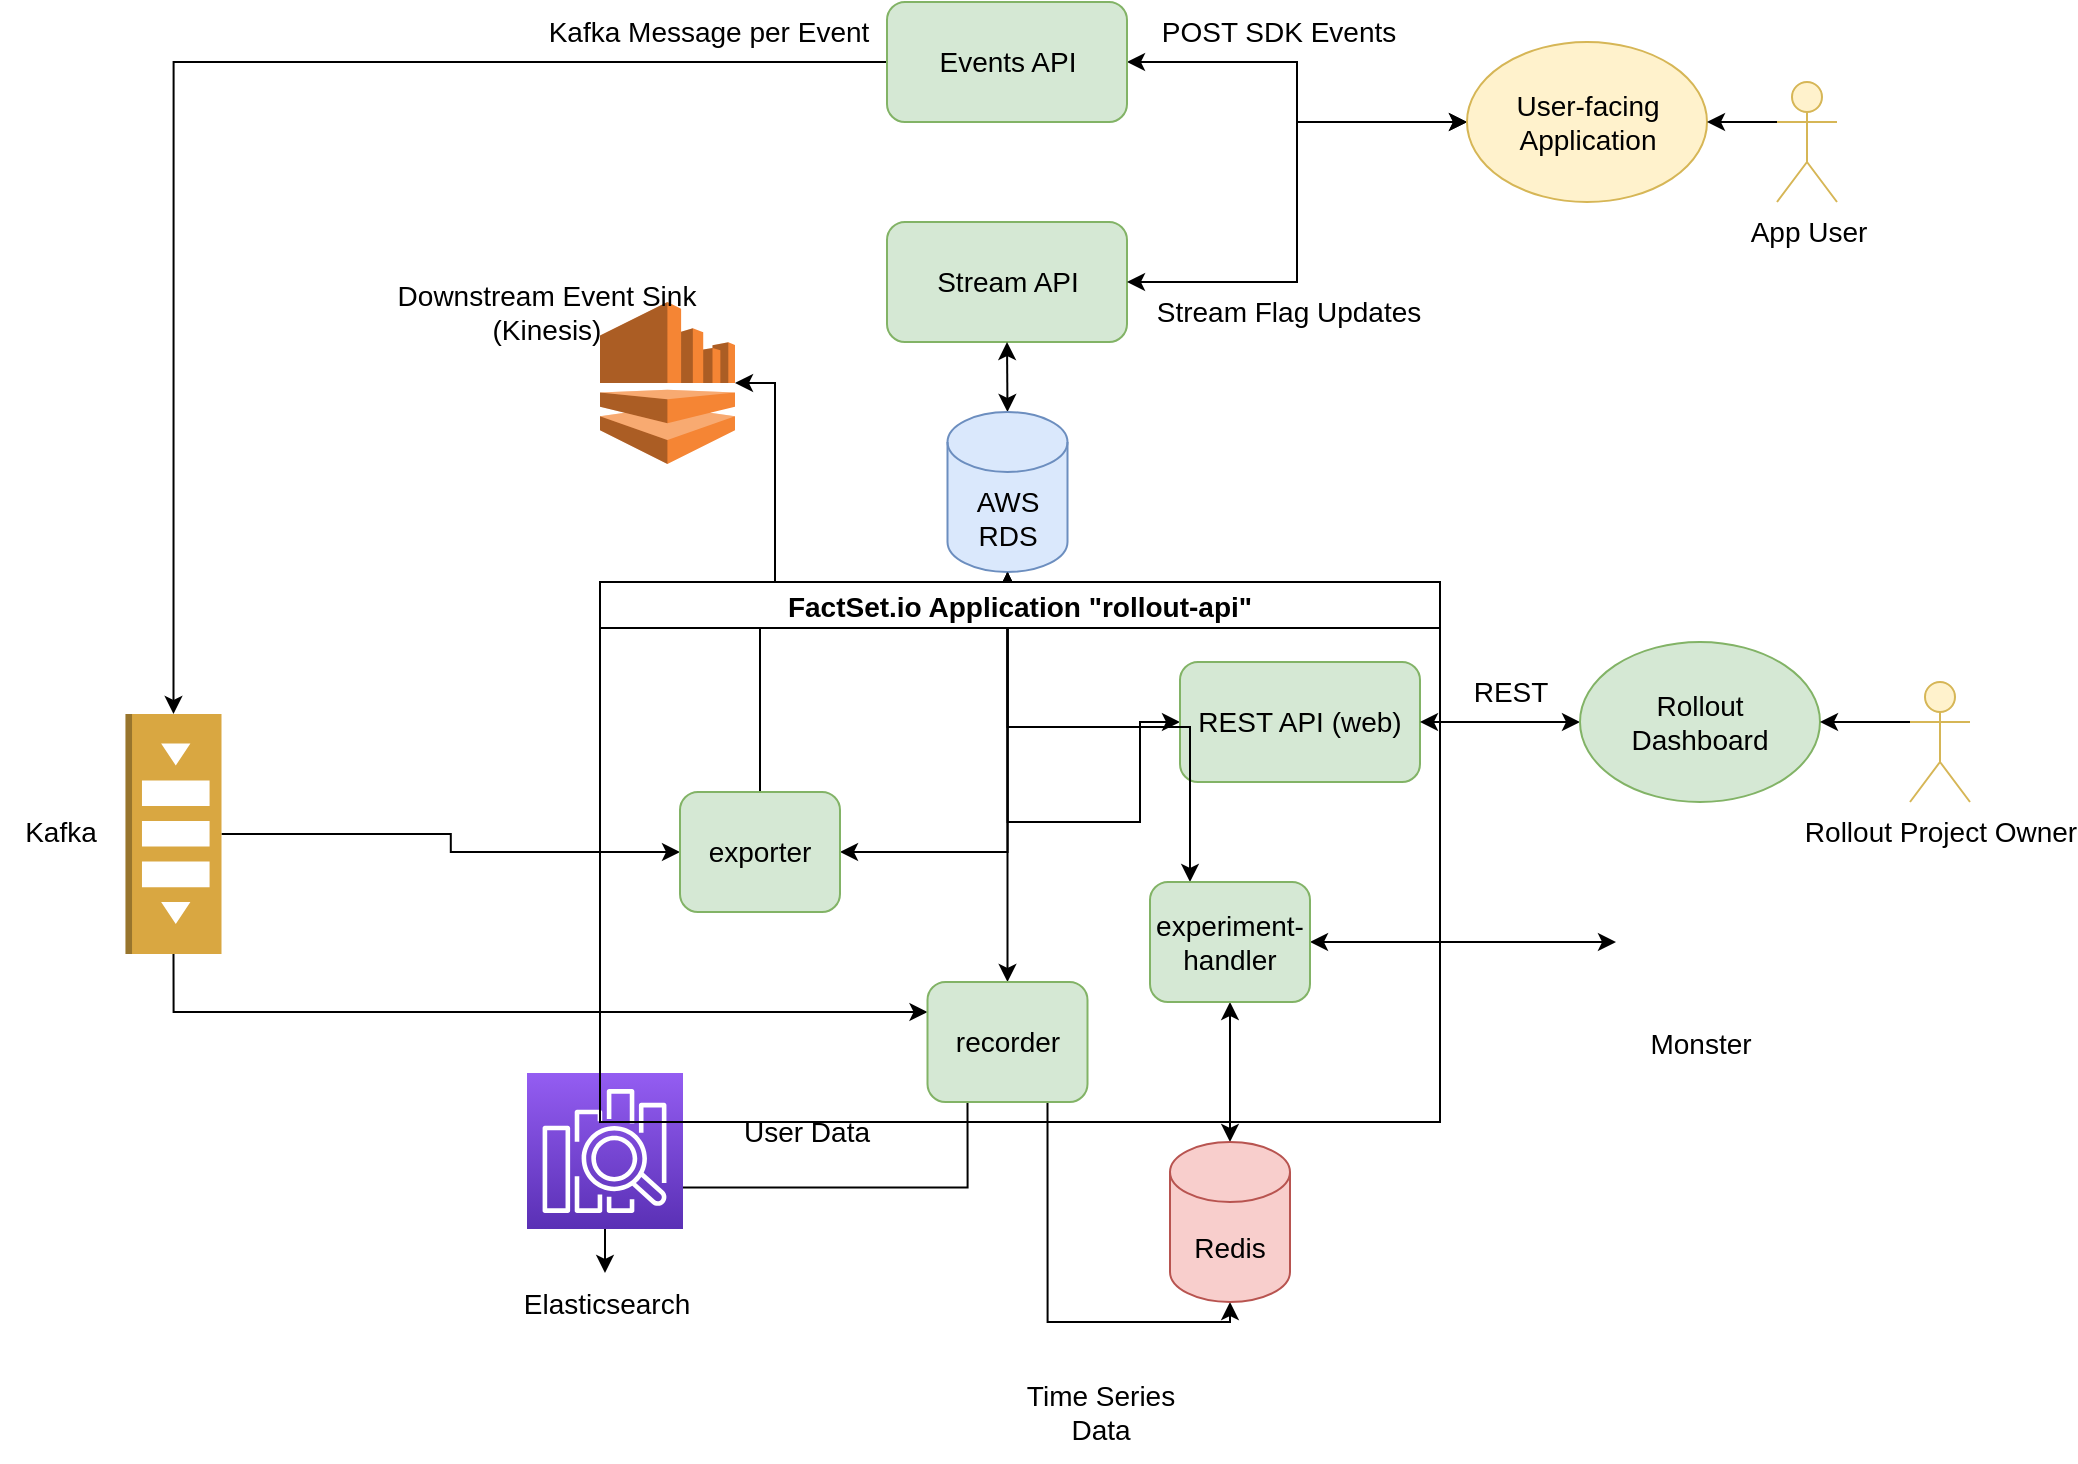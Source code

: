<mxfile version="20.0.2" type="github">
  <diagram id="Nawkl-2bREGopFcCKAgP" name="Page-1">
    <mxGraphModel dx="2276" dy="889" grid="1" gridSize="10" guides="1" tooltips="1" connect="1" arrows="1" fold="1" page="1" pageScale="1" pageWidth="850" pageHeight="1100" math="0" shadow="0">
      <root>
        <mxCell id="0" />
        <mxCell id="1" parent="0" />
        <mxCell id="CyBAQU3gMxsRNL2kXF81-1" value="Stream API" style="rounded=1;whiteSpace=wrap;html=1;fontSize=14;fillColor=#d5e8d4;strokeColor=#82b366;" parent="1" vertex="1">
          <mxGeometry x="353.5" y="170" width="120" height="60" as="geometry" />
        </mxCell>
        <mxCell id="CyBAQU3gMxsRNL2kXF81-7" style="edgeStyle=orthogonalEdgeStyle;rounded=0;orthogonalLoop=1;jettySize=auto;html=1;exitX=0;exitY=0.5;exitDx=0;exitDy=0;entryX=0.5;entryY=1;entryDx=0;entryDy=0;entryPerimeter=0;fontSize=14;startArrow=classic;startFill=1;" parent="1" source="CyBAQU3gMxsRNL2kXF81-2" target="CyBAQU3gMxsRNL2kXF81-6" edge="1">
          <mxGeometry relative="1" as="geometry">
            <Array as="points">
              <mxPoint x="480" y="420" />
              <mxPoint x="480" y="470" />
              <mxPoint x="414" y="470" />
            </Array>
          </mxGeometry>
        </mxCell>
        <mxCell id="CyBAQU3gMxsRNL2kXF81-2" value="REST API (web)" style="rounded=1;whiteSpace=wrap;html=1;fontSize=14;fillColor=#d5e8d4;strokeColor=#82b366;" parent="1" vertex="1">
          <mxGeometry x="500" y="390" width="120" height="60" as="geometry" />
        </mxCell>
        <mxCell id="CyBAQU3gMxsRNL2kXF81-8" style="edgeStyle=orthogonalEdgeStyle;rounded=0;orthogonalLoop=1;jettySize=auto;html=1;exitX=0.5;exitY=0;exitDx=0;exitDy=0;exitPerimeter=0;entryX=0.5;entryY=1;entryDx=0;entryDy=0;fontSize=14;startArrow=classic;startFill=1;" parent="1" source="CyBAQU3gMxsRNL2kXF81-6" target="CyBAQU3gMxsRNL2kXF81-1" edge="1">
          <mxGeometry relative="1" as="geometry" />
        </mxCell>
        <mxCell id="yTjMd3iMnlX9_fvUtsfF-28" style="edgeStyle=orthogonalEdgeStyle;rounded=0;orthogonalLoop=1;jettySize=auto;html=1;exitX=0.5;exitY=1;exitDx=0;exitDy=0;exitPerimeter=0;entryX=1;entryY=0.5;entryDx=0;entryDy=0;fontSize=14;startArrow=none;startFill=0;endArrow=classic;endFill=1;strokeColor=#000000;" edge="1" parent="1" source="CyBAQU3gMxsRNL2kXF81-6" target="yTjMd3iMnlX9_fvUtsfF-19">
          <mxGeometry relative="1" as="geometry" />
        </mxCell>
        <mxCell id="yTjMd3iMnlX9_fvUtsfF-36" style="edgeStyle=orthogonalEdgeStyle;rounded=0;orthogonalLoop=1;jettySize=auto;html=1;exitX=0.5;exitY=1;exitDx=0;exitDy=0;exitPerimeter=0;entryX=0.5;entryY=0;entryDx=0;entryDy=0;fontSize=14;startArrow=classic;startFill=1;endArrow=classic;endFill=1;strokeColor=#000000;" edge="1" parent="1" source="CyBAQU3gMxsRNL2kXF81-6" target="yTjMd3iMnlX9_fvUtsfF-9">
          <mxGeometry relative="1" as="geometry" />
        </mxCell>
        <mxCell id="CyBAQU3gMxsRNL2kXF81-6" value="AWS RDS" style="shape=cylinder3;whiteSpace=wrap;html=1;boundedLbl=1;backgroundOutline=1;size=15;fontSize=14;fillColor=#dae8fc;strokeColor=#6c8ebf;" parent="1" vertex="1">
          <mxGeometry x="383.75" y="265" width="60" height="80" as="geometry" />
        </mxCell>
        <mxCell id="CyBAQU3gMxsRNL2kXF81-10" style="edgeStyle=orthogonalEdgeStyle;rounded=0;orthogonalLoop=1;jettySize=auto;html=1;exitX=0;exitY=0.5;exitDx=0;exitDy=0;entryX=1;entryY=0.5;entryDx=0;entryDy=0;fontSize=14;startArrow=classic;startFill=1;endArrow=classic;endFill=1;" parent="1" source="CyBAQU3gMxsRNL2kXF81-9" target="CyBAQU3gMxsRNL2kXF81-1" edge="1">
          <mxGeometry relative="1" as="geometry" />
        </mxCell>
        <mxCell id="yTjMd3iMnlX9_fvUtsfF-3" style="edgeStyle=orthogonalEdgeStyle;rounded=0;orthogonalLoop=1;jettySize=auto;html=1;exitX=0;exitY=0.5;exitDx=0;exitDy=0;entryX=1;entryY=0.5;entryDx=0;entryDy=0;fontSize=14;startArrow=classic;startFill=1;endArrow=classic;endFill=1;" edge="1" parent="1" source="CyBAQU3gMxsRNL2kXF81-9" target="yTjMd3iMnlX9_fvUtsfF-2">
          <mxGeometry relative="1" as="geometry" />
        </mxCell>
        <mxCell id="CyBAQU3gMxsRNL2kXF81-9" value="User-facing&lt;br&gt;Application" style="ellipse;whiteSpace=wrap;html=1;fontSize=14;fillColor=#fff2cc;strokeColor=#d6b656;" parent="1" vertex="1">
          <mxGeometry x="643.5" y="80" width="120" height="80" as="geometry" />
        </mxCell>
        <mxCell id="CyBAQU3gMxsRNL2kXF81-13" style="edgeStyle=orthogonalEdgeStyle;rounded=0;orthogonalLoop=1;jettySize=auto;html=1;exitX=0;exitY=0.5;exitDx=0;exitDy=0;entryX=1;entryY=0.5;entryDx=0;entryDy=0;fontSize=14;startArrow=classic;startFill=1;" parent="1" source="CyBAQU3gMxsRNL2kXF81-12" edge="1">
          <mxGeometry relative="1" as="geometry">
            <mxPoint x="620" y="420" as="targetPoint" />
          </mxGeometry>
        </mxCell>
        <mxCell id="CyBAQU3gMxsRNL2kXF81-12" value="Rollout&lt;br&gt;Dashboard" style="ellipse;whiteSpace=wrap;html=1;fontSize=14;fillColor=#d5e8d4;strokeColor=#82b366;" parent="1" vertex="1">
          <mxGeometry x="700" y="380" width="120" height="80" as="geometry" />
        </mxCell>
        <mxCell id="CyBAQU3gMxsRNL2kXF81-14" value="REST" style="text;html=1;align=center;verticalAlign=middle;resizable=0;points=[];autosize=1;strokeColor=none;fillColor=none;fontSize=14;" parent="1" vertex="1">
          <mxGeometry x="635" y="390" width="60" height="30" as="geometry" />
        </mxCell>
        <mxCell id="CyBAQU3gMxsRNL2kXF81-16" style="edgeStyle=orthogonalEdgeStyle;rounded=0;orthogonalLoop=1;jettySize=auto;html=1;exitX=0;exitY=0.333;exitDx=0;exitDy=0;exitPerimeter=0;fontSize=14;startArrow=none;startFill=0;" parent="1" source="CyBAQU3gMxsRNL2kXF81-15" target="CyBAQU3gMxsRNL2kXF81-12" edge="1">
          <mxGeometry relative="1" as="geometry" />
        </mxCell>
        <mxCell id="CyBAQU3gMxsRNL2kXF81-15" value="Rollout Project Owner" style="shape=umlActor;verticalLabelPosition=bottom;verticalAlign=top;html=1;outlineConnect=0;fontSize=14;fillColor=#fff2cc;strokeColor=#d6b656;" parent="1" vertex="1">
          <mxGeometry x="865" y="400" width="30" height="60" as="geometry" />
        </mxCell>
        <mxCell id="CyBAQU3gMxsRNL2kXF81-18" style="edgeStyle=orthogonalEdgeStyle;rounded=0;orthogonalLoop=1;jettySize=auto;html=1;exitX=0;exitY=0.333;exitDx=0;exitDy=0;exitPerimeter=0;entryX=1;entryY=0.5;entryDx=0;entryDy=0;fontSize=14;startArrow=none;startFill=0;" parent="1" source="CyBAQU3gMxsRNL2kXF81-17" target="CyBAQU3gMxsRNL2kXF81-9" edge="1">
          <mxGeometry relative="1" as="geometry" />
        </mxCell>
        <mxCell id="CyBAQU3gMxsRNL2kXF81-17" value="App User" style="shape=umlActor;verticalLabelPosition=bottom;verticalAlign=top;html=1;outlineConnect=0;fontSize=14;fillColor=#fff2cc;strokeColor=#d6b656;" parent="1" vertex="1">
          <mxGeometry x="798.5" y="100" width="30" height="60" as="geometry" />
        </mxCell>
        <mxCell id="yTjMd3iMnlX9_fvUtsfF-1" value="Stream Flag Updates" style="text;html=1;align=center;verticalAlign=middle;resizable=0;points=[];autosize=1;strokeColor=none;fillColor=none;fontSize=14;" vertex="1" parent="1">
          <mxGeometry x="473.5" y="200" width="160" height="30" as="geometry" />
        </mxCell>
        <mxCell id="yTjMd3iMnlX9_fvUtsfF-7" style="edgeStyle=orthogonalEdgeStyle;rounded=0;orthogonalLoop=1;jettySize=auto;html=1;exitX=0;exitY=0.5;exitDx=0;exitDy=0;entryX=0;entryY=0.5;entryDx=0;entryDy=0;entryPerimeter=0;fontSize=14;startArrow=none;startFill=0;endArrow=classic;endFill=1;fillColor=#e1d5e7;strokeColor=#000000;" edge="1" parent="1" source="yTjMd3iMnlX9_fvUtsfF-2" target="yTjMd3iMnlX9_fvUtsfF-5">
          <mxGeometry relative="1" as="geometry" />
        </mxCell>
        <mxCell id="yTjMd3iMnlX9_fvUtsfF-2" value="Events API" style="rounded=1;whiteSpace=wrap;html=1;fontSize=14;fillColor=#d5e8d4;strokeColor=#82b366;" vertex="1" parent="1">
          <mxGeometry x="353.5" y="60" width="120" height="60" as="geometry" />
        </mxCell>
        <mxCell id="yTjMd3iMnlX9_fvUtsfF-4" value="POST SDK Events" style="text;html=1;align=center;verticalAlign=middle;resizable=0;points=[];autosize=1;strokeColor=none;fillColor=none;fontSize=14;" vertex="1" parent="1">
          <mxGeometry x="478.5" y="60" width="140" height="30" as="geometry" />
        </mxCell>
        <mxCell id="yTjMd3iMnlX9_fvUtsfF-37" style="edgeStyle=orthogonalEdgeStyle;rounded=0;orthogonalLoop=1;jettySize=auto;html=1;exitX=0.5;exitY=0;exitDx=0;exitDy=0;exitPerimeter=0;entryX=0;entryY=0.5;entryDx=0;entryDy=0;fontSize=14;startArrow=none;startFill=0;endArrow=classic;endFill=1;strokeColor=#000000;" edge="1" parent="1" source="yTjMd3iMnlX9_fvUtsfF-5" target="yTjMd3iMnlX9_fvUtsfF-19">
          <mxGeometry relative="1" as="geometry" />
        </mxCell>
        <mxCell id="yTjMd3iMnlX9_fvUtsfF-38" style="edgeStyle=orthogonalEdgeStyle;rounded=0;orthogonalLoop=1;jettySize=auto;html=1;exitX=1;exitY=0.5;exitDx=0;exitDy=0;exitPerimeter=0;entryX=0;entryY=0.25;entryDx=0;entryDy=0;fontSize=14;startArrow=none;startFill=0;endArrow=classic;endFill=1;strokeColor=#000000;" edge="1" parent="1" source="yTjMd3iMnlX9_fvUtsfF-5" target="yTjMd3iMnlX9_fvUtsfF-9">
          <mxGeometry relative="1" as="geometry" />
        </mxCell>
        <mxCell id="yTjMd3iMnlX9_fvUtsfF-5" value="" style="outlineConnect=0;dashed=0;verticalLabelPosition=bottom;verticalAlign=top;align=center;html=1;shape=mxgraph.aws3.queue;fillColor=#D9A741;gradientColor=none;fontSize=14;rotation=90;" vertex="1" parent="1">
          <mxGeometry x="-63.25" y="452" width="120" height="48" as="geometry" />
        </mxCell>
        <mxCell id="yTjMd3iMnlX9_fvUtsfF-6" value="Kafka" style="text;html=1;align=center;verticalAlign=middle;resizable=0;points=[];autosize=1;strokeColor=none;fillColor=none;fontSize=14;" vertex="1" parent="1">
          <mxGeometry x="-90" y="460" width="60" height="30" as="geometry" />
        </mxCell>
        <mxCell id="yTjMd3iMnlX9_fvUtsfF-8" value="Kafka Message per Event" style="text;html=1;align=center;verticalAlign=middle;resizable=0;points=[];autosize=1;strokeColor=none;fillColor=none;fontSize=14;" vertex="1" parent="1">
          <mxGeometry x="173.5" y="60" width="180" height="30" as="geometry" />
        </mxCell>
        <mxCell id="yTjMd3iMnlX9_fvUtsfF-15" style="edgeStyle=orthogonalEdgeStyle;rounded=0;orthogonalLoop=1;jettySize=auto;html=1;exitX=0.75;exitY=1;exitDx=0;exitDy=0;entryX=0.5;entryY=1;entryDx=0;entryDy=0;entryPerimeter=0;fontSize=14;startArrow=none;startFill=0;endArrow=classic;endFill=1;strokeColor=#000000;" edge="1" parent="1" source="yTjMd3iMnlX9_fvUtsfF-9" target="yTjMd3iMnlX9_fvUtsfF-10">
          <mxGeometry relative="1" as="geometry">
            <Array as="points">
              <mxPoint x="434" y="720" />
              <mxPoint x="525" y="720" />
            </Array>
          </mxGeometry>
        </mxCell>
        <mxCell id="yTjMd3iMnlX9_fvUtsfF-16" style="edgeStyle=orthogonalEdgeStyle;rounded=0;orthogonalLoop=1;jettySize=auto;html=1;exitX=0.25;exitY=1;exitDx=0;exitDy=0;fontSize=14;startArrow=none;startFill=0;endArrow=classic;endFill=1;strokeColor=#000000;" edge="1" parent="1" source="yTjMd3iMnlX9_fvUtsfF-9" target="yTjMd3iMnlX9_fvUtsfF-13">
          <mxGeometry relative="1" as="geometry" />
        </mxCell>
        <mxCell id="yTjMd3iMnlX9_fvUtsfF-29" style="edgeStyle=orthogonalEdgeStyle;rounded=0;orthogonalLoop=1;jettySize=auto;html=1;exitX=0.25;exitY=0;exitDx=0;exitDy=0;entryX=0.5;entryY=1;entryDx=0;entryDy=0;entryPerimeter=0;fontSize=14;startArrow=classic;startFill=1;endArrow=classic;endFill=1;strokeColor=#000000;" edge="1" parent="1" source="yTjMd3iMnlX9_fvUtsfF-30" target="CyBAQU3gMxsRNL2kXF81-6">
          <mxGeometry relative="1" as="geometry" />
        </mxCell>
        <mxCell id="yTjMd3iMnlX9_fvUtsfF-9" value="recorder" style="rounded=1;whiteSpace=wrap;html=1;fontSize=14;fillColor=#d5e8d4;strokeColor=#82b366;" vertex="1" parent="1">
          <mxGeometry x="373.75" y="550" width="80" height="60" as="geometry" />
        </mxCell>
        <mxCell id="yTjMd3iMnlX9_fvUtsfF-31" style="edgeStyle=orthogonalEdgeStyle;rounded=0;orthogonalLoop=1;jettySize=auto;html=1;exitX=0.5;exitY=0;exitDx=0;exitDy=0;exitPerimeter=0;entryX=0.5;entryY=1;entryDx=0;entryDy=0;fontSize=14;startArrow=classic;startFill=1;endArrow=classic;endFill=1;strokeColor=#000000;" edge="1" parent="1" source="yTjMd3iMnlX9_fvUtsfF-10" target="yTjMd3iMnlX9_fvUtsfF-30">
          <mxGeometry relative="1" as="geometry" />
        </mxCell>
        <mxCell id="yTjMd3iMnlX9_fvUtsfF-10" value="Redis" style="shape=cylinder3;whiteSpace=wrap;html=1;boundedLbl=1;backgroundOutline=1;size=15;fontSize=14;fillColor=#f8cecc;strokeColor=#b85450;" vertex="1" parent="1">
          <mxGeometry x="495" y="630" width="60" height="80" as="geometry" />
        </mxCell>
        <mxCell id="yTjMd3iMnlX9_fvUtsfF-12" value="" style="sketch=0;points=[[0,0,0],[0.25,0,0],[0.5,0,0],[0.75,0,0],[1,0,0],[0,1,0],[0.25,1,0],[0.5,1,0],[0.75,1,0],[1,1,0],[0,0.25,0],[0,0.5,0],[0,0.75,0],[1,0.25,0],[1,0.5,0],[1,0.75,0]];outlineConnect=0;fontColor=#232F3E;gradientColor=#945DF2;gradientDirection=north;fillColor=#5A30B5;strokeColor=#ffffff;dashed=0;verticalLabelPosition=bottom;verticalAlign=top;align=center;html=1;fontSize=12;fontStyle=0;aspect=fixed;shape=mxgraph.aws4.resourceIcon;resIcon=mxgraph.aws4.elasticsearch_service;" vertex="1" parent="1">
          <mxGeometry x="173.5" y="595.5" width="78" height="78" as="geometry" />
        </mxCell>
        <mxCell id="yTjMd3iMnlX9_fvUtsfF-13" value="Elasticsearch" style="text;html=1;align=center;verticalAlign=middle;resizable=0;points=[];autosize=1;strokeColor=none;fillColor=none;fontSize=14;" vertex="1" parent="1">
          <mxGeometry x="157.5" y="695.5" width="110" height="30" as="geometry" />
        </mxCell>
        <mxCell id="yTjMd3iMnlX9_fvUtsfF-17" value="User Data" style="text;html=1;align=center;verticalAlign=middle;resizable=0;points=[];autosize=1;strokeColor=none;fillColor=none;fontSize=14;" vertex="1" parent="1">
          <mxGeometry x="267.5" y="610" width="90" height="30" as="geometry" />
        </mxCell>
        <mxCell id="yTjMd3iMnlX9_fvUtsfF-18" value="Time Series&lt;br&gt;Data" style="text;html=1;align=center;verticalAlign=middle;resizable=0;points=[];autosize=1;strokeColor=none;fillColor=none;fontSize=14;" vertex="1" parent="1">
          <mxGeometry x="410" y="740" width="100" height="50" as="geometry" />
        </mxCell>
        <mxCell id="yTjMd3iMnlX9_fvUtsfF-26" style="edgeStyle=orthogonalEdgeStyle;rounded=0;orthogonalLoop=1;jettySize=auto;html=1;exitX=0.5;exitY=0;exitDx=0;exitDy=0;entryX=1;entryY=0.5;entryDx=0;entryDy=0;entryPerimeter=0;fontSize=14;startArrow=none;startFill=0;endArrow=classic;endFill=1;strokeColor=#000000;" edge="1" parent="1" source="yTjMd3iMnlX9_fvUtsfF-19" target="yTjMd3iMnlX9_fvUtsfF-22">
          <mxGeometry relative="1" as="geometry" />
        </mxCell>
        <mxCell id="yTjMd3iMnlX9_fvUtsfF-19" value="exporter" style="rounded=1;whiteSpace=wrap;html=1;fontSize=14;fillColor=#d5e8d4;strokeColor=#82b366;" vertex="1" parent="1">
          <mxGeometry x="250" y="455" width="80" height="60" as="geometry" />
        </mxCell>
        <mxCell id="yTjMd3iMnlX9_fvUtsfF-22" value="" style="outlineConnect=0;dashed=0;verticalLabelPosition=bottom;verticalAlign=top;align=center;html=1;shape=mxgraph.aws3.kinesis;fillColor=#F58534;gradientColor=none;fontSize=14;" vertex="1" parent="1">
          <mxGeometry x="210" y="210" width="67.5" height="81" as="geometry" />
        </mxCell>
        <mxCell id="yTjMd3iMnlX9_fvUtsfF-27" value="Downstream Event Sink&lt;br&gt;(Kinesis)" style="text;html=1;align=center;verticalAlign=middle;resizable=0;points=[];autosize=1;strokeColor=none;fillColor=none;fontSize=14;" vertex="1" parent="1">
          <mxGeometry x="97.5" y="190" width="170" height="50" as="geometry" />
        </mxCell>
        <mxCell id="yTjMd3iMnlX9_fvUtsfF-34" style="edgeStyle=orthogonalEdgeStyle;rounded=0;orthogonalLoop=1;jettySize=auto;html=1;exitX=1;exitY=0.5;exitDx=0;exitDy=0;fontSize=14;startArrow=classic;startFill=1;endArrow=classic;endFill=1;strokeColor=#000000;" edge="1" parent="1" source="yTjMd3iMnlX9_fvUtsfF-30" target="yTjMd3iMnlX9_fvUtsfF-32">
          <mxGeometry relative="1" as="geometry" />
        </mxCell>
        <mxCell id="yTjMd3iMnlX9_fvUtsfF-30" value="experiment-handler" style="rounded=1;whiteSpace=wrap;html=1;fontSize=14;fillColor=#d5e8d4;strokeColor=#82b366;" vertex="1" parent="1">
          <mxGeometry x="485" y="500" width="80" height="60" as="geometry" />
        </mxCell>
        <mxCell id="yTjMd3iMnlX9_fvUtsfF-32" value="" style="shape=image;html=1;verticalAlign=top;verticalLabelPosition=bottom;labelBackgroundColor=#ffffff;imageAspect=0;aspect=fixed;image=https://cdn2.iconfinder.com/data/icons/halloween-scarry-hand-drawn-black-1/257/22-halloween-monster-scarry-eye-128.png;fontSize=14;" vertex="1" parent="1">
          <mxGeometry x="718" y="488" width="84" height="84" as="geometry" />
        </mxCell>
        <mxCell id="yTjMd3iMnlX9_fvUtsfF-33" value="Monster" style="text;html=1;align=center;verticalAlign=middle;resizable=0;points=[];autosize=1;strokeColor=none;fillColor=none;fontSize=14;" vertex="1" parent="1">
          <mxGeometry x="725" y="565.5" width="70" height="30" as="geometry" />
        </mxCell>
        <mxCell id="yTjMd3iMnlX9_fvUtsfF-39" value="FactSet.io Application &quot;rollout-api&quot;" style="swimlane;fontSize=14;" vertex="1" parent="1">
          <mxGeometry x="210" y="350" width="420" height="270" as="geometry" />
        </mxCell>
      </root>
    </mxGraphModel>
  </diagram>
</mxfile>
